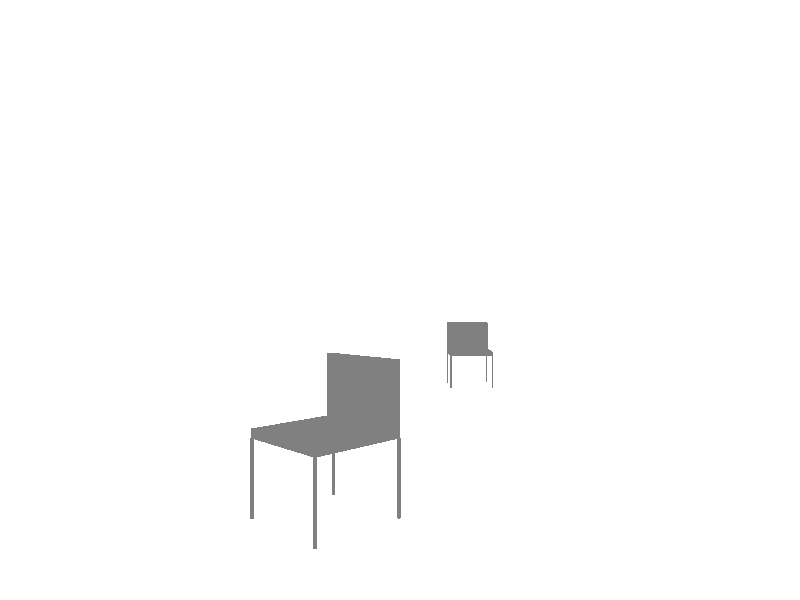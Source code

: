 /*
    catlab.pov
    2015 September 24
    
    model of the catlab, done in class.

    all measurements are done in centimeters
 */

#declare roomWidth = 632;
#declare roomLength = 1016;
#declare roomHeight = 335;
#declare halfRoomWidth = roomWidth/2;
#declare halfRoomLength = roomLength/2;

#declare catlab = 
    box {
        <0,0,0>
        <roomWidth, roomHeight, roomLength>
    };


#declare doorWidth = 91;
#declare doorHeight = 236;
#declare doorDepth = 16;
#declare doorDistanceRight = 188;   // distance from the right wall

#declare doorwayCutout = 
    box {
        <0,0.01,-doorDepth>
        <doorWidth, doorHeight, doorDepth>
        translate <roomWidth-doorDistanceRight, 0, roomLength>
    };

#declare windowHeight = 150.5;
#declare windowDistanceFromGround = 89;
#declare windowCutout =
    box {
        <0,0,-doorDepth>
        <roomWidth, windowHeight, doorDepth>
        translate <0, windowDistanceFromGround, 0>
    };

#declare chairWidth = 54;
#declare chairHeight = 81.5;
#declare chairDepth = 54;
#declare chairSeatHeight = 41;

#declare chairBack = 
    box {
        <0,chairSeatHeight,0>
        <chairWidth, chairHeight, 5> 
    };

#declare chairSeat = 
    box {
        <0, chairSeatHeight, 0>
        <chairWidth, chairSeatHeight+5, chairDepth>
    };

#declare chairLeg =
    cylinder {
        <0,0,0>
        <0, chairSeatHeight, 0>
        1
    };  

#declare chair =
    union {
        object { chairBack }
        object { chairSeat }

        // place the four chair legs
        object {
            chairLeg
            translate <chairWidth-.5, 0, .5>
        }
        object {
            chairLeg
            translate <chairWidth-.5, 0, chairDepth-.5>
        }
        object {
            chairLeg
            translate <.5, 0, 0>
        }
        object {
            chairLeg
            translate <.5, 0, chairDepth-.5>
        }
    
        texture {
            pigment { rgb <.5,.5,.5> } 
        }
    };


#declare seatedEyeHeight = 112;
#declare Margaret = <halfRoomWidth, seatedEyeHeight, 40>;
#declare Justin = <halfRoomWidth, seatedEyeHeight, roomLength>;

camera {
    location <halfRoomWidth, seatedEyeHeight, 200> 
    look_at <halfRoomWidth, seatedEyeHeight, roomLength>
//    look_at <0,0,0>
}

light_source {
    <halfRoomWidth, seatedEyeHeight, halfRoomLength>
    rgb <1,1,1>
}

background { rgb <1,1,1> }

/*
    Create the room
*/
difference {
    object {
        catlab
        scale 1.001
    }
    object { catlab }
    object { doorwayCutout }
    object { windowCutout }

    texture {
        pigment { rgb <1,1,1> }
    }
}

// place the chair
object { 
    chair 
    rotate <0, -135, 0>
    translate <halfRoomWidth, 0, halfRoomLength>
}

object {
    chair
    rotate <0, 180, 0>
    translate <roomWidth-doorDistanceRight-10, 0, roomLength>
}

